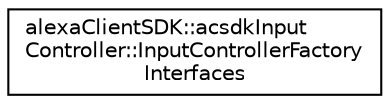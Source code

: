 digraph "Graphical Class Hierarchy"
{
 // LATEX_PDF_SIZE
  edge [fontname="Helvetica",fontsize="10",labelfontname="Helvetica",labelfontsize="10"];
  node [fontname="Helvetica",fontsize="10",shape=record];
  rankdir="LR";
  Node0 [label="alexaClientSDK::acsdkInput\lController::InputControllerFactory\lInterfaces",height=0.2,width=0.4,color="black", fillcolor="white", style="filled",URL="$structalexa_client_s_d_k_1_1acsdk_input_controller_1_1_input_controller_factory_interfaces.html",tooltip="This structure contains the interfaces to interact with the InputController Capability Agent."];
}
